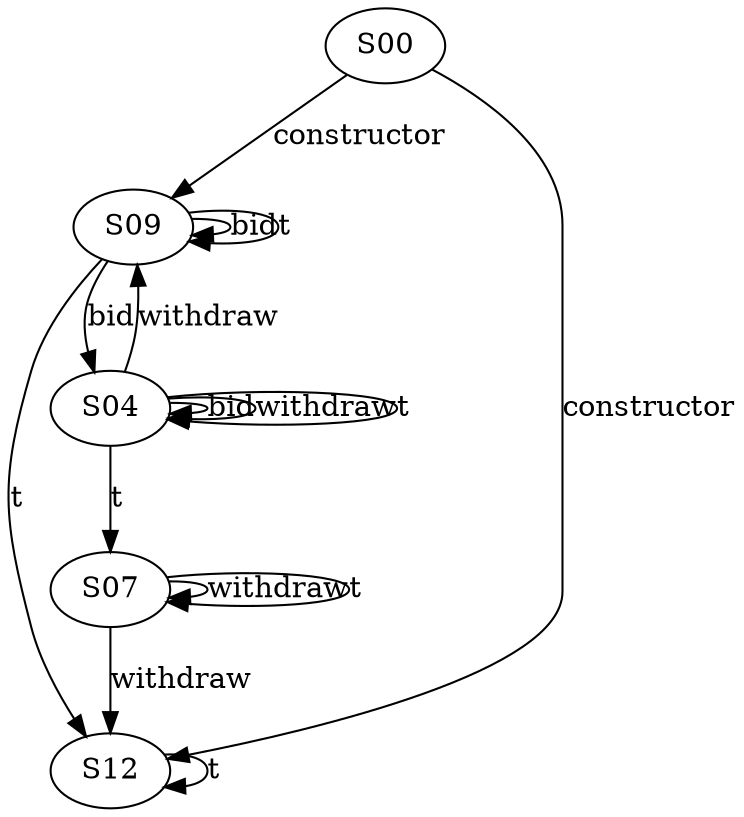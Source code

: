 digraph {

S00->S09 [label="constructor", style="", color="black"]
S00->S12 [label="constructor", style="", color="black"]
S09->S04 [label="bid", style="", color="black"]
S09->S09 [label="bid", style="", color="black"]
S09->S09 [label="t", style="", color="black"]
S09->S12 [label="t", style="", color="black"]
S12->S12 [label="t", style="", color="black"]
S04->S04 [label="bid", style="", color="black"]
S04->S04 [label="withdraw", style="", color="black"]
S04->S09 [label="withdraw", style="", color="black"]
S04->S04 [label="t", style="", color="black"]
S04->S07 [label="t", style="", color="black"]
S07->S07 [label="withdraw", style="", color="black"]
S07->S12 [label="withdraw", style="", color="black"]
S07->S07 [label="t", style="", color="black"]
}